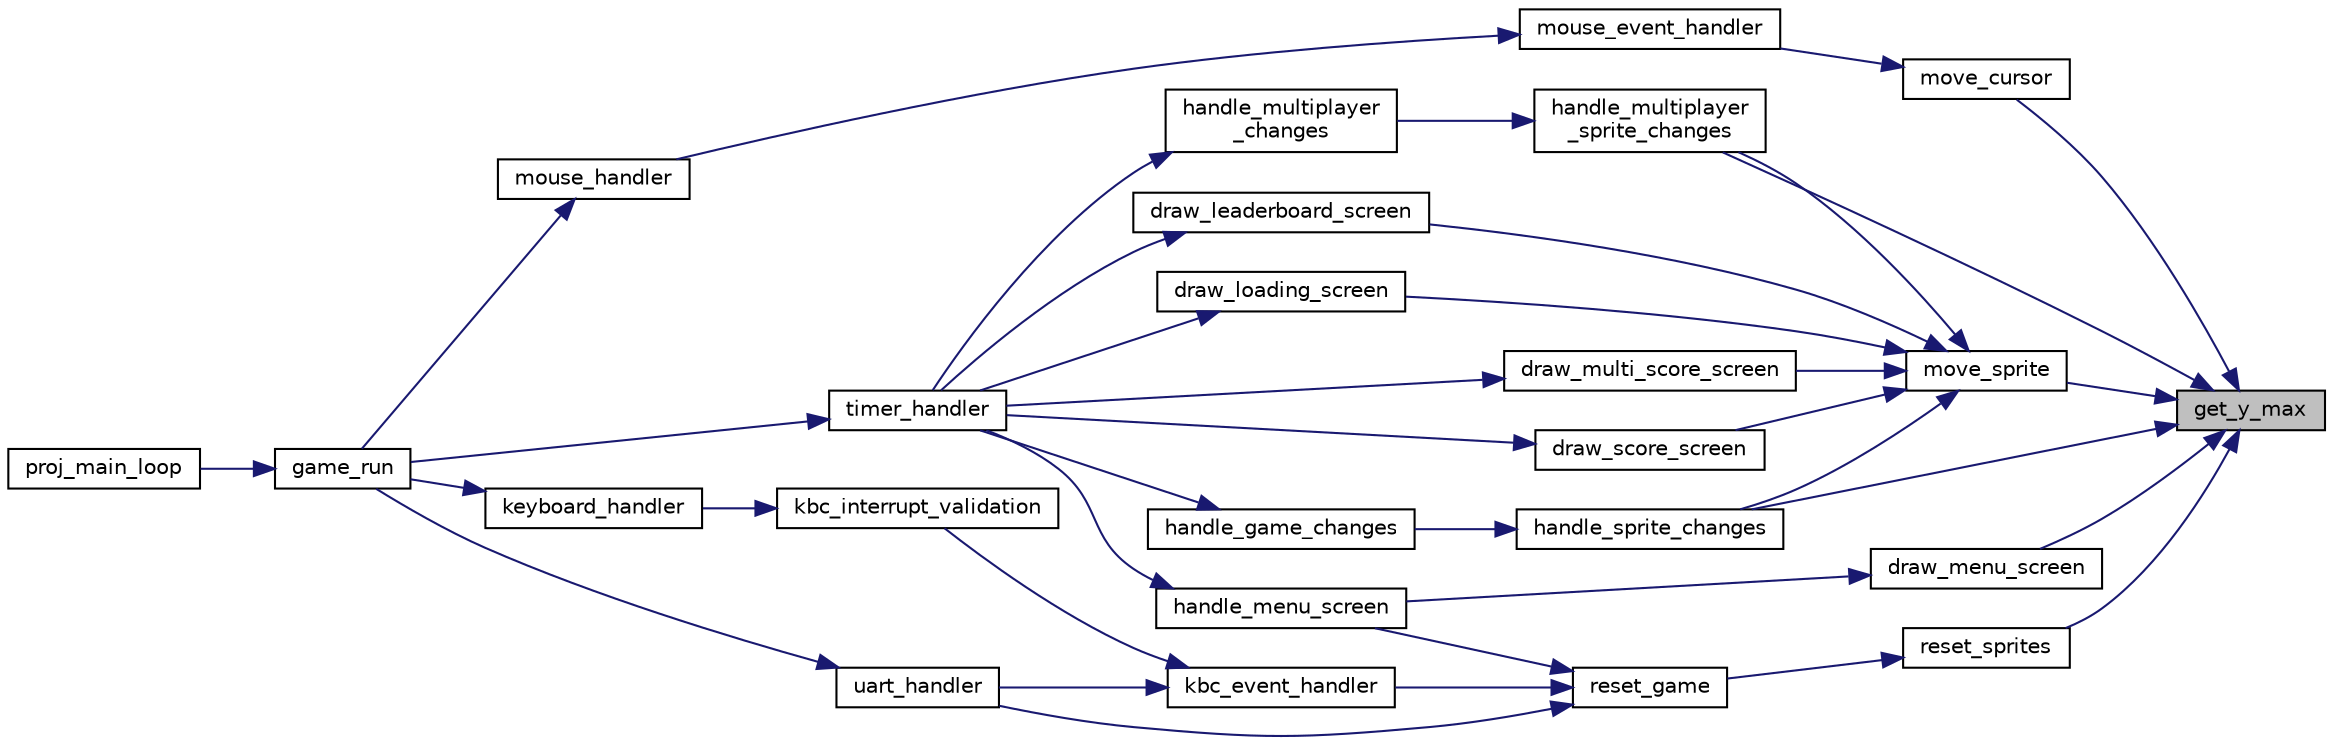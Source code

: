 digraph "get_y_max"
{
 // LATEX_PDF_SIZE
  edge [fontname="Helvetica",fontsize="10",labelfontname="Helvetica",labelfontsize="10"];
  node [fontname="Helvetica",fontsize="10",shape=record];
  rankdir="RL";
  Node1 [label="get_y_max",height=0.2,width=0.4,color="black", fillcolor="grey75", style="filled", fontcolor="black",tooltip="Get the max y of the buffer."];
  Node1 -> Node2 [dir="back",color="midnightblue",fontsize="10",style="solid",fontname="Helvetica"];
  Node2 [label="draw_menu_screen",height=0.2,width=0.4,color="black", fillcolor="white", style="filled",URL="$sprite_8h.html#adbe44b60726f0fc325c51a749d3dc257",tooltip="draws every sprite active on the menu screen"];
  Node2 -> Node3 [dir="back",color="midnightblue",fontsize="10",style="solid",fontname="Helvetica"];
  Node3 [label="handle_menu_screen",height=0.2,width=0.4,color="black", fillcolor="white", style="filled",URL="$state__machine_8h.html#a1911f92e97e5008acba3c45d2d70acba",tooltip="used to handle changes(clicks) in menu screen"];
  Node3 -> Node4 [dir="back",color="midnightblue",fontsize="10",style="solid",fontname="Helvetica"];
  Node4 [label="timer_handler",height=0.2,width=0.4,color="black", fillcolor="white", style="filled",URL="$group__game.html#gaaeeaa634eac815915c1307850128fa6a",tooltip="handle timer interrupts"];
  Node4 -> Node5 [dir="back",color="midnightblue",fontsize="10",style="solid",fontname="Helvetica"];
  Node5 [label="game_run",height=0.2,width=0.4,color="black", fillcolor="white", style="filled",URL="$group__game.html#ga25300199ba6cf6bfe2f16998384874b7",tooltip="check all th interrupts while the game is running and make changes"];
  Node5 -> Node6 [dir="back",color="midnightblue",fontsize="10",style="solid",fontname="Helvetica"];
  Node6 [label="proj_main_loop",height=0.2,width=0.4,color="black", fillcolor="white", style="filled",URL="$proj_8c.html#a90aad768b0a0b41e4bcacc566b0cae6e",tooltip="project main loop used to run the programs"];
  Node1 -> Node7 [dir="back",color="midnightblue",fontsize="10",style="solid",fontname="Helvetica"];
  Node7 [label="handle_multiplayer\l_sprite_changes",height=0.2,width=0.4,color="black", fillcolor="white", style="filled",URL="$sprite_8h.html#ac6bf330546ad3041f28137d976dfa0dd",tooltip="handles every move, animation and collisions of every sprite on game"];
  Node7 -> Node8 [dir="back",color="midnightblue",fontsize="10",style="solid",fontname="Helvetica"];
  Node8 [label="handle_multiplayer\l_changes",height=0.2,width=0.4,color="black", fillcolor="white", style="filled",URL="$state__machine_8h.html#a6f594055811de08297e195fb8610d32c",tooltip="handles multiplayer game changes"];
  Node8 -> Node4 [dir="back",color="midnightblue",fontsize="10",style="solid",fontname="Helvetica"];
  Node1 -> Node9 [dir="back",color="midnightblue",fontsize="10",style="solid",fontname="Helvetica"];
  Node9 [label="handle_sprite_changes",height=0.2,width=0.4,color="black", fillcolor="white", style="filled",URL="$sprite_8h.html#adc6632ac401a698b092a1fc146d14603",tooltip="handles every move, animation and collisions of every sprite on game"];
  Node9 -> Node10 [dir="back",color="midnightblue",fontsize="10",style="solid",fontname="Helvetica"];
  Node10 [label="handle_game_changes",height=0.2,width=0.4,color="black", fillcolor="white", style="filled",URL="$state__machine_8h.html#a94abc7e9cf89b91e8a5b71abbbdb4b80",tooltip="depending of the game state the function will make there changes"];
  Node10 -> Node4 [dir="back",color="midnightblue",fontsize="10",style="solid",fontname="Helvetica"];
  Node1 -> Node11 [dir="back",color="midnightblue",fontsize="10",style="solid",fontname="Helvetica"];
  Node11 [label="move_cursor",height=0.2,width=0.4,color="black", fillcolor="white", style="filled",URL="$sprite_8h.html#affcb84d9d3029af3750bc0d1598da0cd",tooltip="moves the cursor sprite upon the move of the mouse and updates positions"];
  Node11 -> Node12 [dir="back",color="midnightblue",fontsize="10",style="solid",fontname="Helvetica"];
  Node12 [label="mouse_event_handler",height=0.2,width=0.4,color="black", fillcolor="white", style="filled",URL="$state__machine_8h.html#a9ebd8bcbc6bfad54e8145e424bea6c65",tooltip="make all the changes in the game related to the mouse event received"];
  Node12 -> Node13 [dir="back",color="midnightblue",fontsize="10",style="solid",fontname="Helvetica"];
  Node13 [label="mouse_handler",height=0.2,width=0.4,color="black", fillcolor="white", style="filled",URL="$group__game.html#ga16022c02f9b6a597ea85af52f4fbfcee",tooltip="handle the mouse iterrupts"];
  Node13 -> Node5 [dir="back",color="midnightblue",fontsize="10",style="solid",fontname="Helvetica"];
  Node1 -> Node14 [dir="back",color="midnightblue",fontsize="10",style="solid",fontname="Helvetica"];
  Node14 [label="move_sprite",height=0.2,width=0.4,color="black", fillcolor="white", style="filled",URL="$sprite_8h.html#a124fe7601109c19c839318531b26ef46",tooltip="moves the sprite upon the speed elements and updates positions"];
  Node14 -> Node15 [dir="back",color="midnightblue",fontsize="10",style="solid",fontname="Helvetica"];
  Node15 [label="draw_leaderboard_screen",height=0.2,width=0.4,color="black", fillcolor="white", style="filled",URL="$sprite_8h.html#a717d04d4d8be1da88ab26a5c6e458dd4",tooltip="draws every sprite active on the leaderboard screen"];
  Node15 -> Node4 [dir="back",color="midnightblue",fontsize="10",style="solid",fontname="Helvetica"];
  Node14 -> Node16 [dir="back",color="midnightblue",fontsize="10",style="solid",fontname="Helvetica"];
  Node16 [label="draw_loading_screen",height=0.2,width=0.4,color="black", fillcolor="white", style="filled",URL="$sprite_8h.html#a18d2a7531a93ef7de9c7b40f73ceb41a",tooltip="used to write loading screen"];
  Node16 -> Node4 [dir="back",color="midnightblue",fontsize="10",style="solid",fontname="Helvetica"];
  Node14 -> Node17 [dir="back",color="midnightblue",fontsize="10",style="solid",fontname="Helvetica"];
  Node17 [label="draw_multi_score_screen",height=0.2,width=0.4,color="black", fillcolor="white", style="filled",URL="$sprite_8h.html#a188a9312400f71c56f72ac5098675e48",tooltip="draws every sprite active on the multiplayer score screen"];
  Node17 -> Node4 [dir="back",color="midnightblue",fontsize="10",style="solid",fontname="Helvetica"];
  Node14 -> Node18 [dir="back",color="midnightblue",fontsize="10",style="solid",fontname="Helvetica"];
  Node18 [label="draw_score_screen",height=0.2,width=0.4,color="black", fillcolor="white", style="filled",URL="$sprite_8h.html#abd04584c48b31fe6235e4b7c9cc3b605",tooltip="draws every sprite active on the score screen"];
  Node18 -> Node4 [dir="back",color="midnightblue",fontsize="10",style="solid",fontname="Helvetica"];
  Node14 -> Node7 [dir="back",color="midnightblue",fontsize="10",style="solid",fontname="Helvetica"];
  Node14 -> Node9 [dir="back",color="midnightblue",fontsize="10",style="solid",fontname="Helvetica"];
  Node1 -> Node19 [dir="back",color="midnightblue",fontsize="10",style="solid",fontname="Helvetica"];
  Node19 [label="reset_sprites",height=0.2,width=0.4,color="black", fillcolor="white", style="filled",URL="$sprite_8h.html#addb303244021cea7f85d1f6645a53b9a",tooltip="goes back to the initial positions and speed"];
  Node19 -> Node20 [dir="back",color="midnightblue",fontsize="10",style="solid",fontname="Helvetica"];
  Node20 [label="reset_game",height=0.2,width=0.4,color="black", fillcolor="white", style="filled",URL="$group__game.html#gafc9166b05283e70d74e27e9e20585878",tooltip="reset game variavels all game variavels"];
  Node20 -> Node3 [dir="back",color="midnightblue",fontsize="10",style="solid",fontname="Helvetica"];
  Node20 -> Node21 [dir="back",color="midnightblue",fontsize="10",style="solid",fontname="Helvetica"];
  Node21 [label="kbc_event_handler",height=0.2,width=0.4,color="black", fillcolor="white", style="filled",URL="$state__machine_8h.html#a8fd09b3048c937168ac1c08af9b19bb0",tooltip="make all the changes in the game related to the key event received"];
  Node21 -> Node22 [dir="back",color="midnightblue",fontsize="10",style="solid",fontname="Helvetica"];
  Node22 [label="kbc_interrupt_validation",height=0.2,width=0.4,color="black", fillcolor="white", style="filled",URL="$state__machine_8h.html#a0ea82436a2c2f51732b15283404d213a",tooltip="validate the interrupt recived from the keyboard"];
  Node22 -> Node23 [dir="back",color="midnightblue",fontsize="10",style="solid",fontname="Helvetica"];
  Node23 [label="keyboard_handler",height=0.2,width=0.4,color="black", fillcolor="white", style="filled",URL="$group__game.html#ga2ede7a7d641eb07fc9c351b475e23154",tooltip="handle the keyboard interrupt and make all the ncesseary changes"];
  Node23 -> Node5 [dir="back",color="midnightblue",fontsize="10",style="solid",fontname="Helvetica"];
  Node21 -> Node24 [dir="back",color="midnightblue",fontsize="10",style="solid",fontname="Helvetica"];
  Node24 [label="uart_handler",height=0.2,width=0.4,color="black", fillcolor="white", style="filled",URL="$group__game.html#gaa66e83b4b853e2ec7b2acdb646adbedb",tooltip="handles uart interrupts"];
  Node24 -> Node5 [dir="back",color="midnightblue",fontsize="10",style="solid",fontname="Helvetica"];
  Node20 -> Node24 [dir="back",color="midnightblue",fontsize="10",style="solid",fontname="Helvetica"];
}
